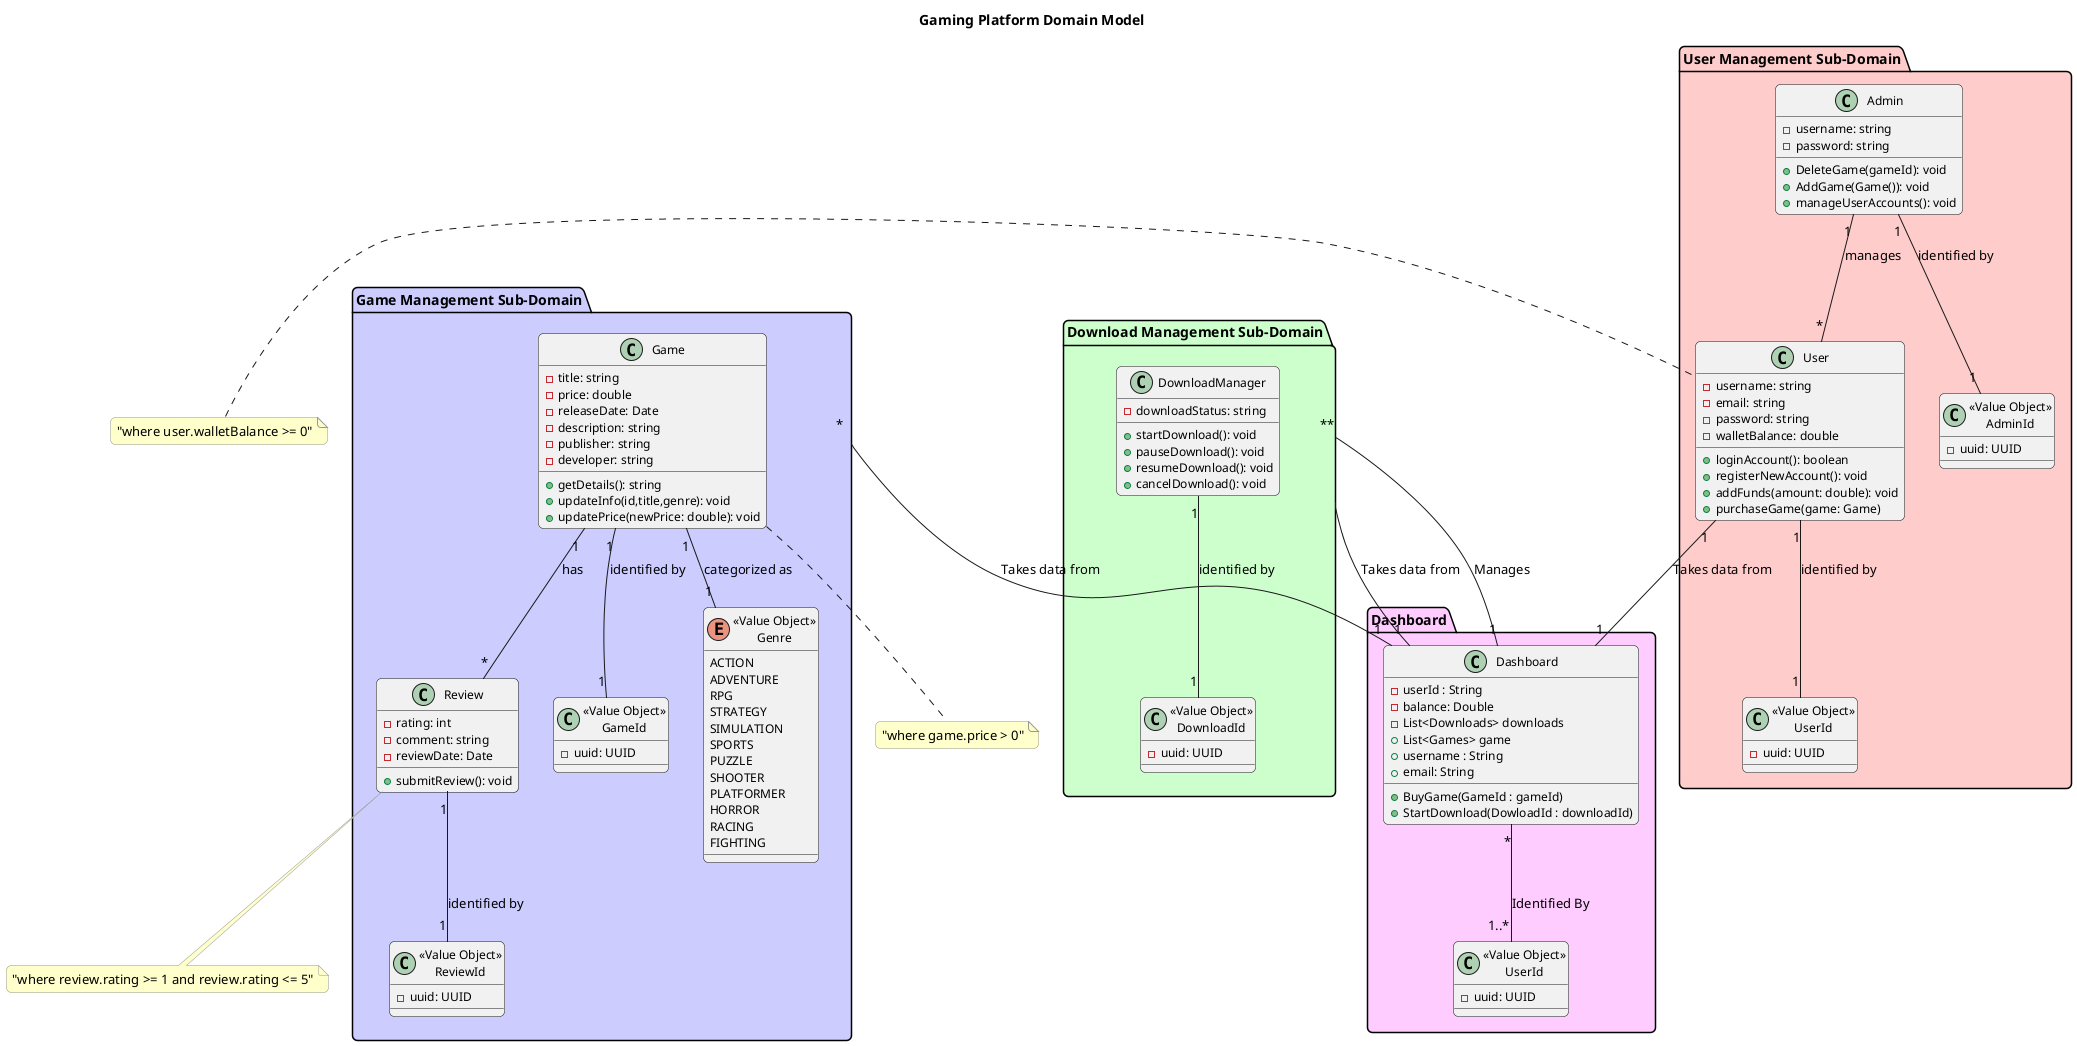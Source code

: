 plant uml
@startuml

' Define the background and styling
skinparam backgroundColor white
skinparam roundcorner 10
skinparam classFontSize 14
skinparam classFontName Arial
skinparam classAttributeFontSize 12
skinparam classAttributeFontName Arial
skinparam noteBackgroundColor #ffffcc
skinparam noteBorderColor #999999

' Title
title Gaming Platform Domain Model

' Sub-domains
package "User Management Sub-Domain" #ffcccc {
  class User {
    - username: string
    - email: string
    - password: string
    - walletBalance: double
    + loginAccount(): boolean
    + registerNewAccount(): void
    + addFunds(amount: double): void
    + purchaseGame(game: Game)
  }
  
  class "«Value Object»\nUserId" as useId {
    - uuid: UUID
  }
  
  class Admin {
    - username: string
    - password: string
    + DeleteGame(gameId): void
    + AddGame(Game()): void
    + manageUserAccounts(): void
  }
  
  class "«Value Object»\nAdminId" as AdminId {
    - uuid: UUID
  }
}

package "Game Management Sub-Domain" as GameD #ccccff {
  class Game {
    - title: string
    - price: double
    - releaseDate: Date
    - description: string
    - publisher: string
    - developer: string
    + getDetails(): string
    + updateInfo(id,title,genre): void
    + updatePrice(newPrice: double): void
  }
  
  class "«Value Object»\nGameId" as GameId {
    - uuid: UUID
  }
  
  enum "«Value Object»\nGenre" as Genre {
    ACTION
    ADVENTURE
    RPG
    STRATEGY
    SIMULATION
    SPORTS
    PUZZLE
    SHOOTER
    PLATFORMER
    HORROR
    RACING
    FIGHTING
  }
  
  class Review {
    - rating: int
    - comment: string
    - reviewDate: Date
    + submitReview(): void
  }
  
  class "«Value Object»\nReviewId" as ReviewId {
    - uuid: UUID
  }
}

package "Dashboard" as dash #ffccff {
  class Dashboard{
    - userId : String
    -balance: Double 
    -List<Downloads> downloads
    + List<Games> game
    + username : String
    + email: String
    
    +BuyGame(GameId : gameId)
    +StartDownload(DowloadId : downloadId)

  }
  class "«Value Object»\nUserId" as UserId {
    - uuid: UUID
  }
  

  
}

package "Download Management Sub-Domain" as Download #ccffcc {
  class DownloadManager {
    - downloadStatus: string
    + startDownload(): void
    + pauseDownload(): void
    + resumeDownload(): void
    + cancelDownload(): void
  }
  
  class "«Value Object»\nDownloadId" as DownloadId {
    - uuid: UUID
  }
}

' Business rules as notes
note bottom of Game : "where game.price > 0"

note left of User : "where user.walletBalance >= 0"
note bottom of Review : "where review.rating >= 1 and review.rating <= 5"

' Entity and ID relationships
User "1" -- "1" useId : "identified by"
Admin "1" -- "1" AdminId : "identified by"
Game "1" -- "1" GameId : "identified by"
Game "1" -- "1" Genre : "categorized as"
Review "1" -- "1" ReviewId : "identified by"


DownloadManager "1" -- "1" DownloadId : "identified by"

' Relationships between entities
Game "1" -- "*" Review : "has"



User "1" -- "1" Dashboard: "Takes data from"
GameD "*" -- "1" Dashboard: "Takes data from"
Download "*" -- "1" Dashboard: "Takes data from"
Download "*" -- "1" Dashboard: "Manages"
Admin "1" -- "*" User : "manages"


Dashboard "*" -- "1..*" UserId : "Identified By"


@enduml
